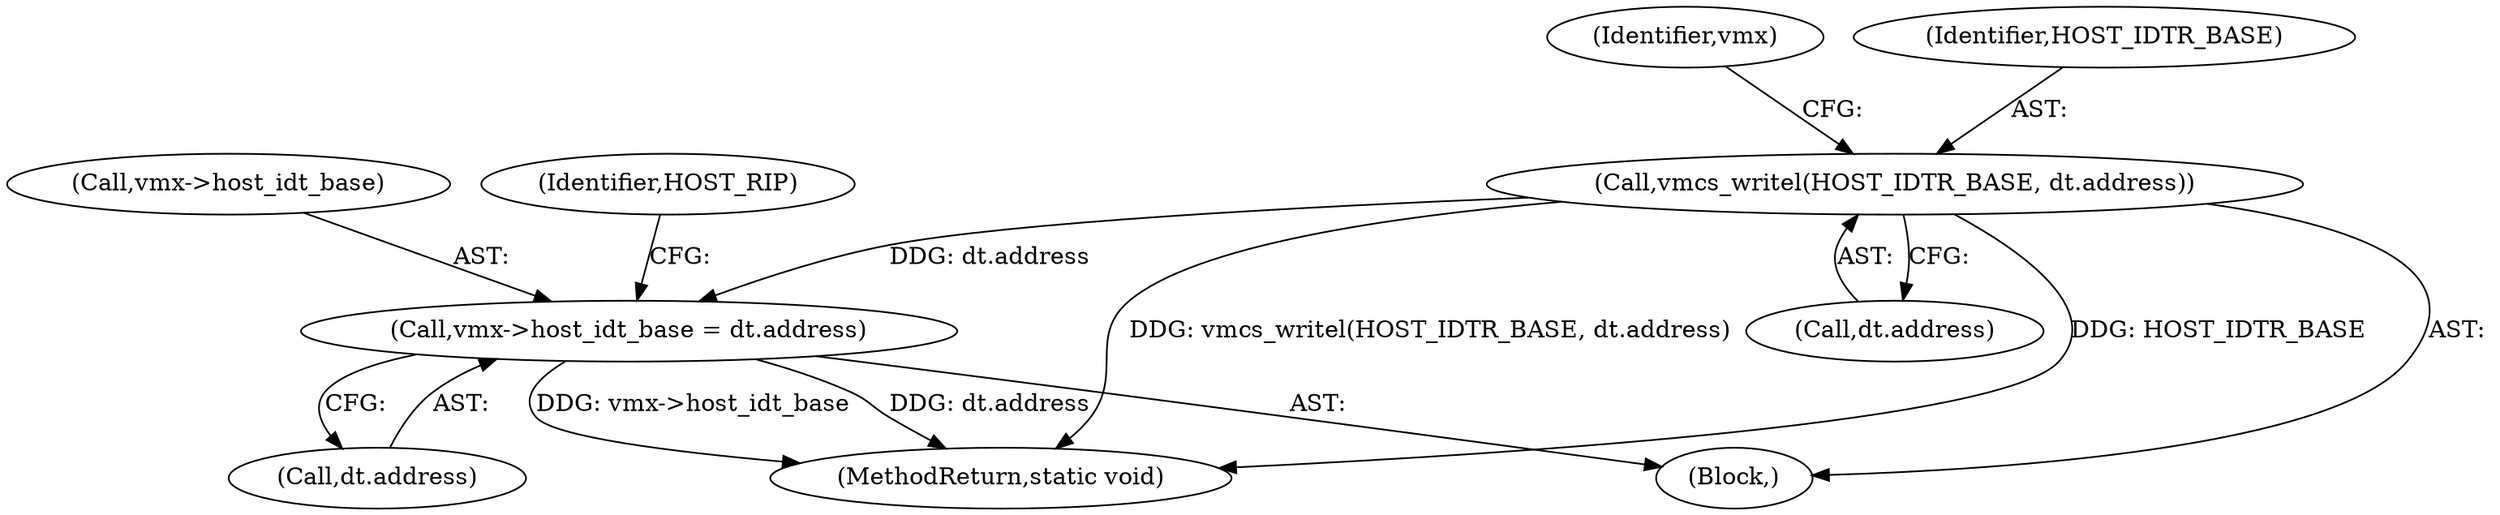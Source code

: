 digraph "0_linux_d974baa398f34393db76be45f7d4d04fbdbb4a0a@pointer" {
"1000167" [label="(Call,vmx->host_idt_base = dt.address)"];
"1000162" [label="(Call,vmcs_writel(HOST_IDTR_BASE, dt.address))"];
"1000162" [label="(Call,vmcs_writel(HOST_IDTR_BASE, dt.address))"];
"1000167" [label="(Call,vmx->host_idt_base = dt.address)"];
"1000168" [label="(Call,vmx->host_idt_base)"];
"1000171" [label="(Call,dt.address)"];
"1000115" [label="(Block,)"];
"1000164" [label="(Call,dt.address)"];
"1000175" [label="(Identifier,HOST_RIP)"];
"1000169" [label="(Identifier,vmx)"];
"1000163" [label="(Identifier,HOST_IDTR_BASE)"];
"1000210" [label="(MethodReturn,static void)"];
"1000167" -> "1000115"  [label="AST: "];
"1000167" -> "1000171"  [label="CFG: "];
"1000168" -> "1000167"  [label="AST: "];
"1000171" -> "1000167"  [label="AST: "];
"1000175" -> "1000167"  [label="CFG: "];
"1000167" -> "1000210"  [label="DDG: vmx->host_idt_base"];
"1000167" -> "1000210"  [label="DDG: dt.address"];
"1000162" -> "1000167"  [label="DDG: dt.address"];
"1000162" -> "1000115"  [label="AST: "];
"1000162" -> "1000164"  [label="CFG: "];
"1000163" -> "1000162"  [label="AST: "];
"1000164" -> "1000162"  [label="AST: "];
"1000169" -> "1000162"  [label="CFG: "];
"1000162" -> "1000210"  [label="DDG: HOST_IDTR_BASE"];
"1000162" -> "1000210"  [label="DDG: vmcs_writel(HOST_IDTR_BASE, dt.address)"];
}

